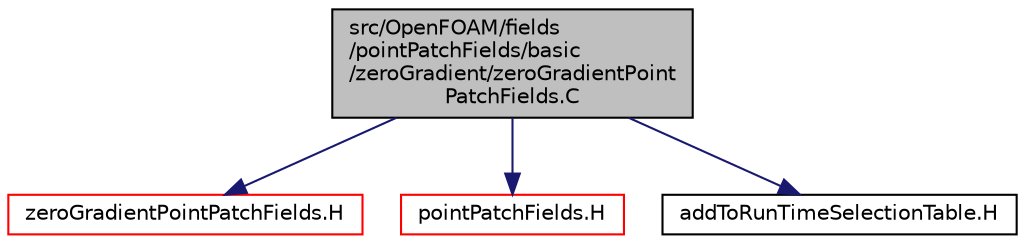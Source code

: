 digraph "src/OpenFOAM/fields/pointPatchFields/basic/zeroGradient/zeroGradientPointPatchFields.C"
{
  bgcolor="transparent";
  edge [fontname="Helvetica",fontsize="10",labelfontname="Helvetica",labelfontsize="10"];
  node [fontname="Helvetica",fontsize="10",shape=record];
  Node0 [label="src/OpenFOAM/fields\l/pointPatchFields/basic\l/zeroGradient/zeroGradientPoint\lPatchFields.C",height=0.2,width=0.4,color="black", fillcolor="grey75", style="filled", fontcolor="black"];
  Node0 -> Node1 [color="midnightblue",fontsize="10",style="solid",fontname="Helvetica"];
  Node1 [label="zeroGradientPointPatchFields.H",height=0.2,width=0.4,color="red",URL="$a10676.html"];
  Node0 -> Node162 [color="midnightblue",fontsize="10",style="solid",fontname="Helvetica"];
  Node162 [label="pointPatchFields.H",height=0.2,width=0.4,color="red",URL="$a10880.html"];
  Node0 -> Node164 [color="midnightblue",fontsize="10",style="solid",fontname="Helvetica"];
  Node164 [label="addToRunTimeSelectionTable.H",height=0.2,width=0.4,color="black",URL="$a09989.html",tooltip="Macros for easy insertion into run-time selection tables. "];
}
